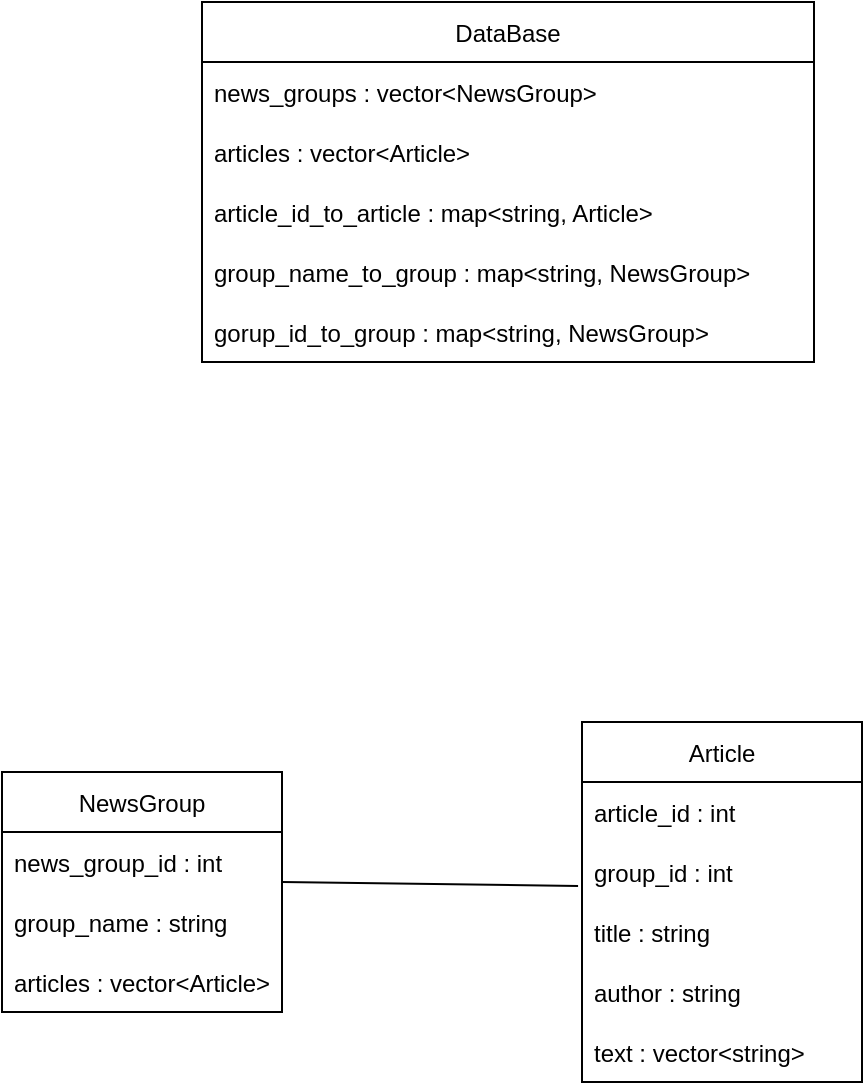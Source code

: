 <mxfile version="16.5.4" type="device"><diagram id="C5RBs43oDa-KdzZeNtuy" name="Page-1"><mxGraphModel dx="949" dy="611" grid="1" gridSize="10" guides="1" tooltips="1" connect="1" arrows="1" fold="1" page="1" pageScale="1" pageWidth="827" pageHeight="1169" math="0" shadow="0"><root><mxCell id="WIyWlLk6GJQsqaUBKTNV-0"/><mxCell id="WIyWlLk6GJQsqaUBKTNV-1" parent="WIyWlLk6GJQsqaUBKTNV-0"/><mxCell id="4U0QUv9YtshdcMQ2xNm--4" value="NewsGroup" style="swimlane;fontStyle=0;childLayout=stackLayout;horizontal=1;startSize=30;horizontalStack=0;resizeParent=1;resizeParentMax=0;resizeLast=0;collapsible=1;marginBottom=0;" vertex="1" parent="WIyWlLk6GJQsqaUBKTNV-1"><mxGeometry x="210" y="675" width="140" height="120" as="geometry"/></mxCell><mxCell id="4U0QUv9YtshdcMQ2xNm--41" value="news_group_id : int" style="text;strokeColor=none;fillColor=none;align=left;verticalAlign=middle;spacingLeft=4;spacingRight=4;overflow=hidden;points=[[0,0.5],[1,0.5]];portConstraint=eastwest;rotatable=0;" vertex="1" parent="4U0QUv9YtshdcMQ2xNm--4"><mxGeometry y="30" width="140" height="30" as="geometry"/></mxCell><mxCell id="4U0QUv9YtshdcMQ2xNm--39" value="group_name : string" style="text;strokeColor=none;fillColor=none;align=left;verticalAlign=middle;spacingLeft=4;spacingRight=4;overflow=hidden;points=[[0,0.5],[1,0.5]];portConstraint=eastwest;rotatable=0;" vertex="1" parent="4U0QUv9YtshdcMQ2xNm--4"><mxGeometry y="60" width="140" height="30" as="geometry"/></mxCell><mxCell id="4U0QUv9YtshdcMQ2xNm--40" value="articles : vector&lt;Article&gt;" style="text;strokeColor=none;fillColor=none;align=left;verticalAlign=middle;spacingLeft=4;spacingRight=4;overflow=hidden;points=[[0,0.5],[1,0.5]];portConstraint=eastwest;rotatable=0;" vertex="1" parent="4U0QUv9YtshdcMQ2xNm--4"><mxGeometry y="90" width="140" height="30" as="geometry"/></mxCell><mxCell id="4U0QUv9YtshdcMQ2xNm--34" value="Article" style="swimlane;fontStyle=0;childLayout=stackLayout;horizontal=1;startSize=30;horizontalStack=0;resizeParent=1;resizeParentMax=0;resizeLast=0;collapsible=1;marginBottom=0;" vertex="1" parent="WIyWlLk6GJQsqaUBKTNV-1"><mxGeometry x="500" y="650" width="140" height="180" as="geometry"/></mxCell><mxCell id="4U0QUv9YtshdcMQ2xNm--35" value="article_id : int" style="text;strokeColor=none;fillColor=none;align=left;verticalAlign=middle;spacingLeft=4;spacingRight=4;overflow=hidden;points=[[0,0.5],[1,0.5]];portConstraint=eastwest;rotatable=0;" vertex="1" parent="4U0QUv9YtshdcMQ2xNm--34"><mxGeometry y="30" width="140" height="30" as="geometry"/></mxCell><mxCell id="4U0QUv9YtshdcMQ2xNm--45" value="group_id : int" style="text;strokeColor=none;fillColor=none;align=left;verticalAlign=middle;spacingLeft=4;spacingRight=4;overflow=hidden;points=[[0,0.5],[1,0.5]];portConstraint=eastwest;rotatable=0;" vertex="1" parent="4U0QUv9YtshdcMQ2xNm--34"><mxGeometry y="60" width="140" height="30" as="geometry"/></mxCell><mxCell id="4U0QUv9YtshdcMQ2xNm--37" value="title : string" style="text;strokeColor=none;fillColor=none;align=left;verticalAlign=middle;spacingLeft=4;spacingRight=4;overflow=hidden;points=[[0,0.5],[1,0.5]];portConstraint=eastwest;rotatable=0;" vertex="1" parent="4U0QUv9YtshdcMQ2xNm--34"><mxGeometry y="90" width="140" height="30" as="geometry"/></mxCell><mxCell id="4U0QUv9YtshdcMQ2xNm--36" value="author : string" style="text;strokeColor=none;fillColor=none;align=left;verticalAlign=middle;spacingLeft=4;spacingRight=4;overflow=hidden;points=[[0,0.5],[1,0.5]];portConstraint=eastwest;rotatable=0;" vertex="1" parent="4U0QUv9YtshdcMQ2xNm--34"><mxGeometry y="120" width="140" height="30" as="geometry"/></mxCell><mxCell id="4U0QUv9YtshdcMQ2xNm--38" value="text : vector&lt;string&gt;" style="text;strokeColor=none;fillColor=none;align=left;verticalAlign=middle;spacingLeft=4;spacingRight=4;overflow=hidden;points=[[0,0.5],[1,0.5]];portConstraint=eastwest;rotatable=0;" vertex="1" parent="4U0QUv9YtshdcMQ2xNm--34"><mxGeometry y="150" width="140" height="30" as="geometry"/></mxCell><mxCell id="4U0QUv9YtshdcMQ2xNm--48" value="DataBase" style="swimlane;fontStyle=0;childLayout=stackLayout;horizontal=1;startSize=30;horizontalStack=0;resizeParent=1;resizeParentMax=0;resizeLast=0;collapsible=1;marginBottom=0;" vertex="1" parent="WIyWlLk6GJQsqaUBKTNV-1"><mxGeometry x="310" y="290" width="306" height="180" as="geometry"/></mxCell><mxCell id="4U0QUv9YtshdcMQ2xNm--49" value="news_groups : vector&lt;NewsGroup&gt;" style="text;strokeColor=none;fillColor=none;align=left;verticalAlign=middle;spacingLeft=4;spacingRight=4;overflow=hidden;points=[[0,0.5],[1,0.5]];portConstraint=eastwest;rotatable=0;" vertex="1" parent="4U0QUv9YtshdcMQ2xNm--48"><mxGeometry y="30" width="306" height="30" as="geometry"/></mxCell><mxCell id="4U0QUv9YtshdcMQ2xNm--50" value="articles : vector&lt;Article&gt;" style="text;strokeColor=none;fillColor=none;align=left;verticalAlign=middle;spacingLeft=4;spacingRight=4;overflow=hidden;points=[[0,0.5],[1,0.5]];portConstraint=eastwest;rotatable=0;" vertex="1" parent="4U0QUv9YtshdcMQ2xNm--48"><mxGeometry y="60" width="306" height="30" as="geometry"/></mxCell><mxCell id="4U0QUv9YtshdcMQ2xNm--68" value="article_id_to_article : map&lt;string, Article&gt;" style="text;strokeColor=none;fillColor=none;align=left;verticalAlign=middle;spacingLeft=4;spacingRight=4;overflow=hidden;points=[[0,0.5],[1,0.5]];portConstraint=eastwest;rotatable=0;" vertex="1" parent="4U0QUv9YtshdcMQ2xNm--48"><mxGeometry y="90" width="306" height="30" as="geometry"/></mxCell><mxCell id="4U0QUv9YtshdcMQ2xNm--66" value="group_name_to_group : map&lt;string, NewsGroup&gt;" style="text;strokeColor=none;fillColor=none;align=left;verticalAlign=middle;spacingLeft=4;spacingRight=4;overflow=hidden;points=[[0,0.5],[1,0.5]];portConstraint=eastwest;rotatable=0;" vertex="1" parent="4U0QUv9YtshdcMQ2xNm--48"><mxGeometry y="120" width="306" height="30" as="geometry"/></mxCell><mxCell id="4U0QUv9YtshdcMQ2xNm--67" value="gorup_id_to_group : map&lt;string, NewsGroup&gt;" style="text;strokeColor=none;fillColor=none;align=left;verticalAlign=middle;spacingLeft=4;spacingRight=4;overflow=hidden;points=[[0,0.5],[1,0.5]];portConstraint=eastwest;rotatable=0;" vertex="1" parent="4U0QUv9YtshdcMQ2xNm--48"><mxGeometry y="150" width="306" height="30" as="geometry"/></mxCell><mxCell id="4U0QUv9YtshdcMQ2xNm--64" value="" style="endArrow=none;html=1;rounded=0;entryX=-0.014;entryY=0.733;entryDx=0;entryDy=0;entryPerimeter=0;" edge="1" parent="WIyWlLk6GJQsqaUBKTNV-1" target="4U0QUv9YtshdcMQ2xNm--45"><mxGeometry width="50" height="50" relative="1" as="geometry"><mxPoint x="350" y="730" as="sourcePoint"/><mxPoint x="400" y="680" as="targetPoint"/></mxGeometry></mxCell></root></mxGraphModel></diagram></mxfile>